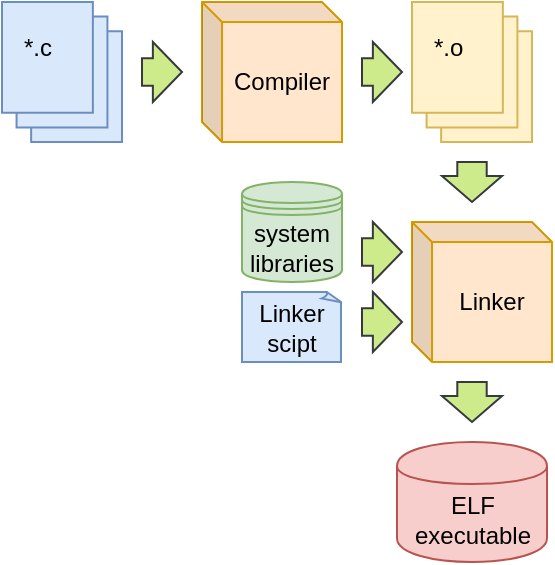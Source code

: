 <mxfile version="13.4.5" type="device"><diagram id="HU9ldujuJrFcuAzSe30t" name="Page-1"><mxGraphModel dx="812" dy="541" grid="1" gridSize="10" guides="1" tooltips="1" connect="1" arrows="1" fold="1" page="1" pageScale="1" pageWidth="100" pageHeight="100" math="0" shadow="0"><root><mxCell id="0"/><mxCell id="1" parent="0"/><mxCell id="ZtBUxiRBTy9zGFHSNsq4-10" value="Compiler" style="shape=cube;whiteSpace=wrap;html=1;boundedLbl=1;backgroundOutline=1;darkOpacity=0.05;darkOpacity2=0.1;size=10;fillColor=#ffe6cc;strokeColor=#d79b00;" vertex="1" parent="1"><mxGeometry x="113" y="10" width="70" height="70" as="geometry"/></mxCell><mxCell id="ZtBUxiRBTy9zGFHSNsq4-17" value="" style="html=1;shadow=0;dashed=0;align=center;verticalAlign=middle;shape=mxgraph.arrows2.arrow;dy=0.54;dx=14.57;notch=0;fillColor=#cdeb8b;strokeColor=#36393d;" vertex="1" parent="1"><mxGeometry x="83" y="30" width="20" height="30" as="geometry"/></mxCell><mxCell id="ZtBUxiRBTy9zGFHSNsq4-18" value="" style="html=1;shadow=0;dashed=0;align=center;verticalAlign=middle;shape=mxgraph.arrows2.arrow;dy=0.54;dx=14.57;notch=0;fillColor=#cdeb8b;strokeColor=#36393d;" vertex="1" parent="1"><mxGeometry x="193" y="30" width="20" height="30" as="geometry"/></mxCell><mxCell id="ZtBUxiRBTy9zGFHSNsq4-19" value="" style="html=1;shadow=0;dashed=0;align=center;verticalAlign=middle;shape=mxgraph.arrows2.arrow;dy=0.51;dx=13;direction=south;notch=0;fillColor=#cdeb8b;strokeColor=#36393d;" vertex="1" parent="1"><mxGeometry x="233" y="90" width="30" height="20" as="geometry"/></mxCell><mxCell id="ZtBUxiRBTy9zGFHSNsq4-20" value="Linker" style="shape=cube;whiteSpace=wrap;html=1;boundedLbl=1;backgroundOutline=1;darkOpacity=0.05;darkOpacity2=0.1;size=10;fillColor=#ffe6cc;strokeColor=#d79b00;" vertex="1" parent="1"><mxGeometry x="218" y="120" width="70" height="70" as="geometry"/></mxCell><mxCell id="ZtBUxiRBTy9zGFHSNsq4-23" value="*.c" style="verticalLabelPosition=middle;verticalAlign=top;html=1;shape=mxgraph.basic.layered_rect;dx=14.57;outlineConnect=0;labelPosition=center;align=left;spacing=11;fillColor=#dae8fc;strokeColor=#6c8ebf;" vertex="1" parent="1"><mxGeometry x="13" y="10" width="60" height="70" as="geometry"/></mxCell><mxCell id="ZtBUxiRBTy9zGFHSNsq4-24" value="*.o" style="verticalLabelPosition=middle;verticalAlign=top;html=1;shape=mxgraph.basic.layered_rect;dx=14.57;outlineConnect=0;labelPosition=center;align=left;spacing=11;fillColor=#fff2cc;strokeColor=#d6b656;" vertex="1" parent="1"><mxGeometry x="218" y="10" width="60" height="70" as="geometry"/></mxCell><mxCell id="ZtBUxiRBTy9zGFHSNsq4-25" value="Linker scipt" style="whiteSpace=wrap;html=1;shape=mxgraph.basic.document;align=center;fillColor=#dae8fc;strokeColor=#6c8ebf;" vertex="1" parent="1"><mxGeometry x="133" y="155" width="50" height="35" as="geometry"/></mxCell><mxCell id="ZtBUxiRBTy9zGFHSNsq4-27" value="system&lt;br&gt;libraries" style="shape=datastore;whiteSpace=wrap;html=1;align=center;fillColor=#d5e8d4;strokeColor=#82b366;" vertex="1" parent="1"><mxGeometry x="133" y="100" width="50" height="50" as="geometry"/></mxCell><mxCell id="ZtBUxiRBTy9zGFHSNsq4-29" value="" style="html=1;shadow=0;dashed=0;align=center;verticalAlign=middle;shape=mxgraph.arrows2.arrow;dy=0.51;dx=13;direction=south;notch=0;fillColor=#cdeb8b;strokeColor=#36393d;" vertex="1" parent="1"><mxGeometry x="233" y="200" width="30" height="20" as="geometry"/></mxCell><mxCell id="ZtBUxiRBTy9zGFHSNsq4-31" value="ELF&lt;br&gt;executable" style="shape=cylinder;whiteSpace=wrap;html=1;boundedLbl=1;backgroundOutline=1;align=center;fillColor=#f8cecc;strokeColor=#b85450;" vertex="1" parent="1"><mxGeometry x="210.5" y="230" width="75" height="60" as="geometry"/></mxCell><mxCell id="ZtBUxiRBTy9zGFHSNsq4-40" value="" style="html=1;shadow=0;dashed=0;align=center;verticalAlign=middle;shape=mxgraph.arrows2.arrow;dy=0.54;dx=14.57;notch=0;fillColor=#cdeb8b;strokeColor=#36393d;" vertex="1" parent="1"><mxGeometry x="193" y="120" width="20" height="30" as="geometry"/></mxCell><mxCell id="ZtBUxiRBTy9zGFHSNsq4-41" value="" style="html=1;shadow=0;dashed=0;align=center;verticalAlign=middle;shape=mxgraph.arrows2.arrow;dy=0.54;dx=14.57;notch=0;fillColor=#cdeb8b;strokeColor=#36393d;" vertex="1" parent="1"><mxGeometry x="193" y="155" width="20" height="30" as="geometry"/></mxCell></root></mxGraphModel></diagram></mxfile>